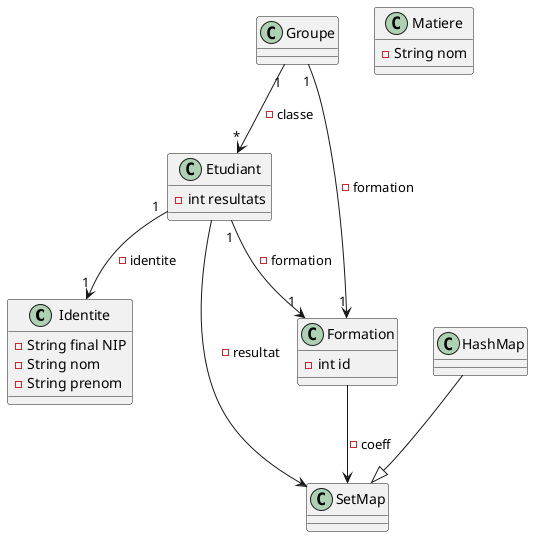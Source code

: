 @startuml

class Identite{
- String final NIP
- String nom
- String prenom
}
class Etudiant{
- int resultats
}



class Formation{
- int id
}

class Matiere{
- String nom
}

class Groupe{

}
Groupe "1"-->"1" Formation : - formation

Groupe "1"-->"*" Etudiant : - classe
HashMap --|> SetMap
Etudiant "1" --> "1" Identite : - identite
Etudiant "1" --> "1" Formation : - formation
Etudiant --> SetMap : - resultat
Formation --> SetMap : - coeff



@enduml